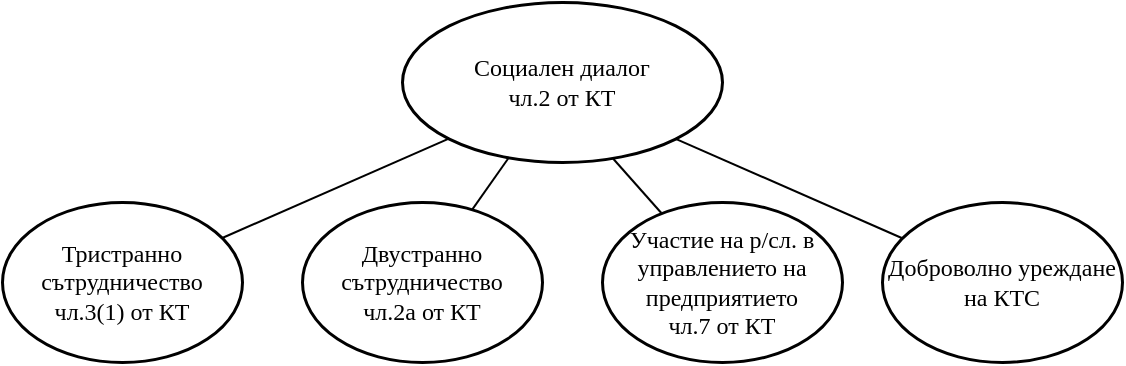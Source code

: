 <mxfile version="20.5.1" type="github" pages="3">
  <diagram id="OnhcADC_LUER88oLc82g" name="Фигура 1">
    <mxGraphModel dx="846" dy="549" grid="1" gridSize="10" guides="1" tooltips="1" connect="1" arrows="1" fold="1" page="1" pageScale="1" pageWidth="100" pageHeight="100" math="0" shadow="0">
      <root>
        <mxCell id="0" />
        <mxCell id="1" parent="0" />
        <mxCell id="Lxx5qLGzR1ERCBduek7a-1" value="&lt;div&gt;&lt;font face=&quot;Times New Roman&quot;&gt;Тристранно сътрудничество &lt;br&gt;&lt;/font&gt;&lt;/div&gt;&lt;div&gt;&lt;font face=&quot;Times New Roman&quot;&gt;чл.3(1) от КТ&lt;br&gt;&lt;/font&gt;&lt;/div&gt;" style="ellipse;whiteSpace=wrap;html=1;strokeWidth=1.5;" parent="1" vertex="1">
          <mxGeometry x="170" y="100" width="120" height="80" as="geometry" />
        </mxCell>
        <mxCell id="Lxx5qLGzR1ERCBduek7a-2" value="&lt;div&gt;&lt;font face=&quot;Times New Roman&quot;&gt;Двустранно сътрудничество &lt;br&gt;&lt;/font&gt;&lt;/div&gt;&lt;div&gt;&lt;font face=&quot;Times New Roman&quot;&gt;чл.2а от КТ&lt;br&gt;&lt;/font&gt;&lt;/div&gt;" style="ellipse;whiteSpace=wrap;html=1;strokeWidth=1.5;" parent="1" vertex="1">
          <mxGeometry x="320" y="100" width="120" height="80" as="geometry" />
        </mxCell>
        <mxCell id="Lxx5qLGzR1ERCBduek7a-3" style="rounded=0;orthogonalLoop=1;jettySize=auto;html=1;entryX=0.658;entryY=0.975;entryDx=0;entryDy=0;entryPerimeter=0;fontFamily=Times New Roman;endArrow=none;endFill=0;" parent="1" source="Lxx5qLGzR1ERCBduek7a-4" target="Lxx5qLGzR1ERCBduek7a-11" edge="1">
          <mxGeometry relative="1" as="geometry" />
        </mxCell>
        <mxCell id="Lxx5qLGzR1ERCBduek7a-4" value="&lt;div&gt;&lt;font face=&quot;Times New Roman&quot;&gt;Участие на р/сл. в управлението на предприятието&lt;/font&gt;&lt;/div&gt;&lt;div&gt;&lt;font face=&quot;Times New Roman&quot;&gt;чл.7 от КТ&lt;br&gt;&lt;/font&gt;&lt;/div&gt;" style="ellipse;whiteSpace=wrap;html=1;strokeWidth=1.5;" parent="1" vertex="1">
          <mxGeometry x="470" y="100" width="120" height="80" as="geometry" />
        </mxCell>
        <mxCell id="Lxx5qLGzR1ERCBduek7a-5" value="&lt;font face=&quot;Times New Roman&quot;&gt;Доброволно уреждане на КТС&lt;/font&gt;" style="ellipse;whiteSpace=wrap;html=1;strokeWidth=1.5;" parent="1" vertex="1">
          <mxGeometry x="610" y="100" width="120" height="80" as="geometry" />
        </mxCell>
        <mxCell id="Lxx5qLGzR1ERCBduek7a-6" style="rounded=0;orthogonalLoop=1;jettySize=auto;html=1;exitX=0;exitY=1;exitDx=0;exitDy=0;fontFamily=Times New Roman;endArrow=none;endFill=0;" parent="1" source="Lxx5qLGzR1ERCBduek7a-11" target="Lxx5qLGzR1ERCBduek7a-1" edge="1">
          <mxGeometry relative="1" as="geometry" />
        </mxCell>
        <mxCell id="Lxx5qLGzR1ERCBduek7a-7" style="rounded=0;orthogonalLoop=1;jettySize=auto;html=1;fontFamily=Times New Roman;exitX=0.333;exitY=0.975;exitDx=0;exitDy=0;startArrow=none;startFill=0;exitPerimeter=0;endArrow=none;endFill=0;" parent="1" source="Lxx5qLGzR1ERCBduek7a-11" target="Lxx5qLGzR1ERCBduek7a-2" edge="1">
          <mxGeometry relative="1" as="geometry">
            <mxPoint x="430" y="115" as="sourcePoint" />
          </mxGeometry>
        </mxCell>
        <mxCell id="Lxx5qLGzR1ERCBduek7a-8" style="edgeStyle=none;rounded=0;orthogonalLoop=1;jettySize=auto;html=1;exitX=1;exitY=1;exitDx=0;exitDy=0;fontFamily=Times New Roman;startArrow=none;startFill=0;endArrow=none;endFill=0;" parent="1" source="Lxx5qLGzR1ERCBduek7a-11" target="Lxx5qLGzR1ERCBduek7a-5" edge="1">
          <mxGeometry relative="1" as="geometry" />
        </mxCell>
        <mxCell id="Lxx5qLGzR1ERCBduek7a-9" style="edgeStyle=none;rounded=0;orthogonalLoop=1;jettySize=auto;html=1;exitX=0;exitY=0.5;exitDx=0;exitDy=0;fontFamily=Times New Roman;startArrow=none;startFill=0;endArrow=none;endFill=0;" parent="1" source="Lxx5qLGzR1ERCBduek7a-11" edge="1">
          <mxGeometry relative="1" as="geometry">
            <mxPoint x="420" y="40" as="targetPoint" />
          </mxGeometry>
        </mxCell>
        <mxCell id="Lxx5qLGzR1ERCBduek7a-10" style="edgeStyle=none;rounded=0;orthogonalLoop=1;jettySize=auto;html=1;fontFamily=Times New Roman;startArrow=none;startFill=0;endArrow=none;endFill=0;" parent="1" source="Lxx5qLGzR1ERCBduek7a-11" edge="1">
          <mxGeometry relative="1" as="geometry">
            <mxPoint x="410" y="40" as="targetPoint" />
          </mxGeometry>
        </mxCell>
        <mxCell id="Lxx5qLGzR1ERCBduek7a-11" value="&lt;div&gt;&lt;font face=&quot;Times New Roman&quot;&gt;Социален диалог&lt;/font&gt;&lt;/div&gt;&lt;div&gt;&lt;font face=&quot;Times New Roman&quot;&gt;чл.2 от КТ&lt;br&gt;&lt;/font&gt; &lt;/div&gt;" style="ellipse;whiteSpace=wrap;html=1;strokeWidth=1.5;fontFamily=Times New Roman;" parent="1" vertex="1">
          <mxGeometry x="370" width="160" height="80" as="geometry" />
        </mxCell>
      </root>
    </mxGraphModel>
  </diagram>
  <diagram id="Xx7sSOrR2XzjiXDBcTC3" name="Фигура 2">
    <mxGraphModel dx="757" dy="439" grid="1" gridSize="10" guides="1" tooltips="1" connect="1" arrows="1" fold="1" page="1" pageScale="1" pageWidth="850" pageHeight="1100" math="0" shadow="0">
      <root>
        <mxCell id="0" />
        <mxCell id="1" parent="0" />
        <mxCell id="NUNgj_yWfBi1Yf9tU7FG-2" value="&lt;font style=&quot;font-size: 10px;&quot; face=&quot;Times New Roman&quot;&gt;&lt;font style=&quot;font-size: 10px;&quot;&gt;Комисия по труд, социална и демографска политика към Народното събрание&lt;/font&gt;&lt;br&gt;&lt;/font&gt;" style="rounded=0;whiteSpace=wrap;html=1;strokeWidth=1.5;" parent="1" vertex="1">
          <mxGeometry x="100" y="135" width="190" height="60" as="geometry" />
        </mxCell>
        <mxCell id="NUNgj_yWfBi1Yf9tU7FG-3" value="&lt;p style=&quot;font-size: 10px;&quot;&gt;&lt;font style=&quot;font-size: 10px;&quot; face=&quot;Times New Roman&quot;&gt;Национален съвет по условията на труд &lt;/font&gt;&lt;/p&gt;" style="html=1;rounded=0;strokeWidth=1.5;spacing=3;spacingLeft=0;whiteSpace=wrap;" parent="1" vertex="1">
          <mxGeometry x="600" y="135" width="190" height="60" as="geometry" />
        </mxCell>
        <mxCell id="NUNgj_yWfBi1Yf9tU7FG-5" value="Регулация на работната сила" style="ellipse;whiteSpace=wrap;html=1;aspect=fixed;labelBackgroundColor=#ffffff;strokeWidth=1.5;fontFamily=Times New Roman;" parent="1" vertex="1">
          <mxGeometry x="390" y="230" width="110" height="110" as="geometry" />
        </mxCell>
        <mxCell id="NUNgj_yWfBi1Yf9tU7FG-10" value="&lt;div style=&quot;font-size: 10px;&quot;&gt;&lt;font style=&quot;font-size: 10px;&quot;&gt;Национален съвет&lt;/font&gt;&lt;/div&gt;&lt;div style=&quot;font-size: 10px;&quot;&gt;&lt;font style=&quot;font-size: 10px;&quot;&gt;&amp;nbsp;за тристранно сътрудничество&lt;/font&gt;&lt;/div&gt;" style="ellipse;whiteSpace=wrap;html=1;labelBackgroundColor=#ffffff;strokeWidth=1.5;fontFamily=Times New Roman;" parent="1" vertex="1">
          <mxGeometry x="375" y="120" width="140" height="90" as="geometry" />
        </mxCell>
        <mxCell id="NUNgj_yWfBi1Yf9tU7FG-13" value="&lt;div style=&quot;font-size: 10px;&quot;&gt;&lt;font style=&quot;font-size: 10px;&quot;&gt;Областен / Общински съвет &lt;br&gt;&lt;/font&gt;&lt;/div&gt;&lt;div style=&quot;font-size: 10px;&quot;&gt;&lt;font style=&quot;font-size: 10px;&quot;&gt;за тристранно&lt;/font&gt;&lt;/div&gt;&lt;div style=&quot;font-size: 10px;&quot;&gt;&lt;font style=&quot;font-size: 10px;&quot;&gt;сътрудничество&lt;br&gt;&lt;/font&gt;&lt;/div&gt;" style="ellipse;whiteSpace=wrap;html=1;labelBackgroundColor=#ffffff;strokeWidth=1.5;fontFamily=Times New Roman;" parent="1" vertex="1">
          <mxGeometry x="100" y="240" width="190" height="90" as="geometry" />
        </mxCell>
        <mxCell id="NUNgj_yWfBi1Yf9tU7FG-14" value="&lt;div style=&quot;font-size: 10px;&quot;&gt;&lt;font style=&quot;font-size: 10px;&quot;&gt;Отраслов/Браншов&lt;/font&gt;&lt;/div&gt;&lt;div style=&quot;font-size: 10px;&quot;&gt;&lt;font style=&quot;font-size: 10px;&quot;&gt;съвет за тристранно&lt;/font&gt;&lt;/div&gt;&lt;div style=&quot;font-size: 10px;&quot;&gt;&lt;font style=&quot;font-size: 10px;&quot;&gt;сътрудничество&lt;/font&gt;&lt;br&gt;&lt;/div&gt;" style="ellipse;whiteSpace=wrap;html=1;labelBackgroundColor=#ffffff;strokeWidth=1.5;fontFamily=Times New Roman;" parent="1" vertex="1">
          <mxGeometry x="600" y="240" width="190" height="90" as="geometry" />
        </mxCell>
        <mxCell id="NUNgj_yWfBi1Yf9tU7FG-15" value="&lt;div style=&quot;font-size: 10px;&quot;&gt;&lt;font style=&quot;font-size: 10px;&quot; face=&quot;Times New Roman&quot;&gt;Икономически и &lt;br&gt;&lt;/font&gt;&lt;/div&gt;&lt;div style=&quot;font-size: 10px;&quot;&gt;&lt;font style=&quot;font-size: 10px;&quot; face=&quot;Times New Roman&quot;&gt;&lt;font style=&quot;font-size: 10px;&quot;&gt;социален съвет&lt;/font&gt;&lt;br&gt;&lt;/font&gt;&lt;/div&gt;" style="rounded=0;whiteSpace=wrap;html=1;strokeWidth=1.5;" parent="1" vertex="1">
          <mxGeometry x="100" y="380" width="190" height="60" as="geometry" />
        </mxCell>
        <mxCell id="NUNgj_yWfBi1Yf9tU7FG-16" value="&lt;font style=&quot;font-size: 10px;&quot; face=&quot;Times New Roman&quot;&gt;&lt;font style=&quot;font-size: 10px;&quot;&gt;Комисия по труд, социална и демографска политика към Народното събрание&lt;/font&gt;&lt;br&gt;&lt;/font&gt;" style="rounded=0;whiteSpace=wrap;html=1;strokeWidth=1.5;" parent="1" vertex="1">
          <mxGeometry x="600" y="380" width="190" height="60" as="geometry" />
        </mxCell>
        <mxCell id="lIFegqCV4i_QUqWyxlsY-1" value="" style="endArrow=classic;html=1;rounded=0;strokeColor=#000000;strokeWidth=1.5;fontFamily=Times New Roman;fontColor=#FF0000;exitX=1;exitY=1;exitDx=0;exitDy=0;entryX=0;entryY=0;entryDx=0;entryDy=0;" parent="1" source="NUNgj_yWfBi1Yf9tU7FG-2" target="NUNgj_yWfBi1Yf9tU7FG-5" edge="1">
          <mxGeometry width="50" height="50" relative="1" as="geometry">
            <mxPoint x="390" y="310" as="sourcePoint" />
            <mxPoint x="410" y="250" as="targetPoint" />
          </mxGeometry>
        </mxCell>
        <mxCell id="lIFegqCV4i_QUqWyxlsY-2" value="" style="endArrow=classic;html=1;rounded=0;strokeColor=#000000;strokeWidth=1.5;fontFamily=Times New Roman;fontColor=#FF0000;entryX=0;entryY=0.5;entryDx=0;entryDy=0;exitX=1;exitY=0.5;exitDx=0;exitDy=0;" parent="1" source="NUNgj_yWfBi1Yf9tU7FG-13" target="NUNgj_yWfBi1Yf9tU7FG-5" edge="1">
          <mxGeometry width="50" height="50" relative="1" as="geometry">
            <mxPoint x="300" y="290" as="sourcePoint" />
            <mxPoint x="440" y="260" as="targetPoint" />
          </mxGeometry>
        </mxCell>
        <mxCell id="lIFegqCV4i_QUqWyxlsY-3" value="" style="endArrow=classic;html=1;rounded=0;strokeColor=#000000;strokeWidth=1.5;fontFamily=Times New Roman;fontColor=#FF0000;exitX=1;exitY=0;exitDx=0;exitDy=0;entryX=0;entryY=1;entryDx=0;entryDy=0;" parent="1" source="NUNgj_yWfBi1Yf9tU7FG-15" target="NUNgj_yWfBi1Yf9tU7FG-5" edge="1">
          <mxGeometry width="50" height="50" relative="1" as="geometry">
            <mxPoint x="390" y="310" as="sourcePoint" />
            <mxPoint x="440" y="260" as="targetPoint" />
          </mxGeometry>
        </mxCell>
        <mxCell id="lIFegqCV4i_QUqWyxlsY-4" value="" style="endArrow=classic;html=1;rounded=0;strokeColor=#000000;strokeWidth=1.5;fontFamily=Times New Roman;fontColor=#FF0000;exitX=0.5;exitY=0;exitDx=0;exitDy=0;entryX=0.5;entryY=1;entryDx=0;entryDy=0;" parent="1" source="AnRCAytWFfbyPVpovUW3-2" target="NUNgj_yWfBi1Yf9tU7FG-5" edge="1">
          <mxGeometry width="50" height="50" relative="1" as="geometry">
            <mxPoint x="320" y="430" as="sourcePoint" />
            <mxPoint x="440" y="260" as="targetPoint" />
          </mxGeometry>
        </mxCell>
        <mxCell id="lIFegqCV4i_QUqWyxlsY-5" value="" style="endArrow=classic;html=1;rounded=0;strokeColor=#000000;strokeWidth=1.5;fontFamily=Times New Roman;fontColor=#FF0000;entryX=1;entryY=1;entryDx=0;entryDy=0;exitX=0;exitY=0;exitDx=0;exitDy=0;" parent="1" source="NUNgj_yWfBi1Yf9tU7FG-16" target="NUNgj_yWfBi1Yf9tU7FG-5" edge="1">
          <mxGeometry width="50" height="50" relative="1" as="geometry">
            <mxPoint x="390" y="310" as="sourcePoint" />
            <mxPoint x="440" y="260" as="targetPoint" />
          </mxGeometry>
        </mxCell>
        <mxCell id="lIFegqCV4i_QUqWyxlsY-6" value="" style="endArrow=classic;html=1;rounded=0;strokeColor=#000000;strokeWidth=1.5;fontFamily=Times New Roman;fontColor=#FF0000;exitX=0;exitY=0.5;exitDx=0;exitDy=0;entryX=1;entryY=0.5;entryDx=0;entryDy=0;" parent="1" source="NUNgj_yWfBi1Yf9tU7FG-14" target="NUNgj_yWfBi1Yf9tU7FG-5" edge="1">
          <mxGeometry width="50" height="50" relative="1" as="geometry">
            <mxPoint x="390" y="310" as="sourcePoint" />
            <mxPoint x="440" y="260" as="targetPoint" />
          </mxGeometry>
        </mxCell>
        <mxCell id="lIFegqCV4i_QUqWyxlsY-7" value="" style="endArrow=classic;html=1;rounded=0;strokeColor=#000000;strokeWidth=1.5;fontFamily=Times New Roman;fontColor=#FF0000;exitX=0;exitY=1;exitDx=0;exitDy=0;entryX=1;entryY=0;entryDx=0;entryDy=0;" parent="1" source="NUNgj_yWfBi1Yf9tU7FG-3" target="NUNgj_yWfBi1Yf9tU7FG-5" edge="1">
          <mxGeometry width="50" height="50" relative="1" as="geometry">
            <mxPoint x="390" y="310" as="sourcePoint" />
            <mxPoint x="480" y="250" as="targetPoint" />
          </mxGeometry>
        </mxCell>
        <mxCell id="lIFegqCV4i_QUqWyxlsY-8" value="" style="endArrow=classic;html=1;rounded=0;strokeColor=#000000;strokeWidth=1.5;fontFamily=Times New Roman;fontColor=#FF0000;exitX=0.5;exitY=1;exitDx=0;exitDy=0;" parent="1" source="NUNgj_yWfBi1Yf9tU7FG-10" edge="1">
          <mxGeometry width="50" height="50" relative="1" as="geometry">
            <mxPoint x="460" y="210" as="sourcePoint" />
            <mxPoint x="445" y="230" as="targetPoint" />
          </mxGeometry>
        </mxCell>
        <mxCell id="AnRCAytWFfbyPVpovUW3-2" value="&lt;font style=&quot;font-size: 10px;&quot;&gt;Предприятие&lt;/font&gt;" style="ellipse;whiteSpace=wrap;html=1;labelBackgroundColor=#ffffff;strokeWidth=1.5;fontFamily=Times New Roman;dashed=1;" vertex="1" parent="1">
          <mxGeometry x="375" y="360" width="140" height="90" as="geometry" />
        </mxCell>
      </root>
    </mxGraphModel>
  </diagram>
  <diagram id="QwW2KpcObmFaktJAiRRp" name="Фигура 3">
    <mxGraphModel dx="946" dy="549" grid="1" gridSize="10" guides="1" tooltips="1" connect="1" arrows="1" fold="1" page="1" pageScale="1" pageWidth="850" pageHeight="1100" math="0" shadow="0">
      <root>
        <mxCell id="0" />
        <mxCell id="1" parent="0" />
        <mxCell id="A9bKyrjRJlpiytgId_qs-2" value="&lt;div&gt;Фактори на обкръжаващата среда&lt;/div&gt;" style="text;html=1;align=center;verticalAlign=middle;resizable=0;points=[];autosize=1;strokeColor=none;fillColor=none;fontFamily=Times New Roman;" parent="1" vertex="1">
          <mxGeometry x="485" y="70" width="200" height="30" as="geometry" />
        </mxCell>
        <mxCell id="A9bKyrjRJlpiytgId_qs-5" value="" style="edgeStyle=orthogonalEdgeStyle;rounded=0;orthogonalLoop=1;jettySize=auto;html=1;fontFamily=Times New Roman;" parent="1" source="A9bKyrjRJlpiytgId_qs-3" target="A9bKyrjRJlpiytgId_qs-4" edge="1">
          <mxGeometry relative="1" as="geometry" />
        </mxCell>
        <mxCell id="A9bKyrjRJlpiytgId_qs-3" value="&lt;div&gt;Субект ТСД (ТС)&lt;/div&gt;&lt;div&gt;чл.3 (л) от КТ&lt;br&gt;&lt;/div&gt;" style="ellipse;whiteSpace=wrap;html=1;labelBackgroundColor=#ffffff;strokeWidth=1.5;fontFamily=Times New Roman;" parent="1" vertex="1">
          <mxGeometry x="205" y="120" width="120" height="80" as="geometry" />
        </mxCell>
        <mxCell id="A9bKyrjRJlpiytgId_qs-4" value="&lt;div&gt;Обект работна &lt;br&gt;&lt;/div&gt;&lt;div&gt;сила&lt;br&gt;&lt;/div&gt;" style="ellipse;whiteSpace=wrap;html=1;labelBackgroundColor=#ffffff;strokeWidth=1.5;fontFamily=Times New Roman;" parent="1" vertex="1">
          <mxGeometry x="525" y="120" width="120" height="80" as="geometry" />
        </mxCell>
        <mxCell id="A9bKyrjRJlpiytgId_qs-7" value="чл.2 от КТ" style="text;html=1;align=center;verticalAlign=middle;resizable=0;points=[];autosize=1;strokeColor=none;fillColor=none;fontFamily=Times New Roman;rotation=0;" parent="1" vertex="1">
          <mxGeometry x="385" y="125" width="80" height="30" as="geometry" />
        </mxCell>
        <mxCell id="A9bKyrjRJlpiytgId_qs-8" value="" style="endArrow=classic;html=1;rounded=0;fontFamily=Times New Roman;" parent="1" edge="1">
          <mxGeometry width="50" height="50" relative="1" as="geometry">
            <mxPoint x="150" y="160" as="sourcePoint" />
            <mxPoint x="205" y="160" as="targetPoint" />
          </mxGeometry>
        </mxCell>
        <mxCell id="A9bKyrjRJlpiytgId_qs-10" value="" style="endArrow=classic;html=1;rounded=0;fontFamily=Times New Roman;" parent="1" edge="1">
          <mxGeometry width="50" height="50" relative="1" as="geometry">
            <mxPoint x="645" y="159.5" as="sourcePoint" />
            <mxPoint x="700" y="159.5" as="targetPoint" />
          </mxGeometry>
        </mxCell>
        <mxCell id="A9bKyrjRJlpiytgId_qs-12" value="" style="endArrow=none;html=1;rounded=0;fontFamily=Times New Roman;strokeWidth=1.5;strokeColor=#FF0000;" parent="1" edge="1">
          <mxGeometry width="50" height="50" relative="1" as="geometry">
            <mxPoint x="160" y="220" as="sourcePoint" />
            <mxPoint x="680" y="220" as="targetPoint" />
          </mxGeometry>
        </mxCell>
        <mxCell id="A9bKyrjRJlpiytgId_qs-13" value="&lt;div&gt;Обратна връзка&lt;/div&gt;&lt;div&gt;Оценка на ефективността / KPI / &lt;br&gt;&lt;/div&gt;" style="text;html=1;align=center;verticalAlign=middle;resizable=0;points=[];autosize=1;strokeColor=none;fillColor=none;fontFamily=Times New Roman;" parent="1" vertex="1">
          <mxGeometry x="330" y="180" width="190" height="40" as="geometry" />
        </mxCell>
        <mxCell id="A9bKyrjRJlpiytgId_qs-14" value="" style="endArrow=classic;html=1;rounded=0;fontFamily=Times New Roman;strokeWidth=1.5;strokeColor=#FF0000;entryX=0.7;entryY=1.05;entryDx=0;entryDy=0;entryPerimeter=0;" parent="1" edge="1" target="A9bKyrjRJlpiytgId_qs-16">
          <mxGeometry width="50" height="50" relative="1" as="geometry">
            <mxPoint x="160" y="220" as="sourcePoint" />
            <mxPoint x="230" y="330" as="targetPoint" />
            <Array as="points">
              <mxPoint x="160" y="190" />
            </Array>
          </mxGeometry>
        </mxCell>
        <mxCell id="A9bKyrjRJlpiytgId_qs-15" value="" style="endArrow=none;html=1;rounded=0;fontFamily=Times New Roman;fontColor=#FF0000;strokeColor=#FF0000;strokeWidth=1.5;" parent="1" edge="1">
          <mxGeometry width="50" height="50" relative="1" as="geometry">
            <mxPoint x="680" y="220" as="sourcePoint" />
            <mxPoint x="680" y="160" as="targetPoint" />
          </mxGeometry>
        </mxCell>
        <mxCell id="A9bKyrjRJlpiytgId_qs-16" value="&lt;div&gt;Цели&lt;/div&gt;&lt;div&gt;Вход&lt;/div&gt;" style="text;html=1;align=center;verticalAlign=middle;resizable=0;points=[];autosize=1;strokeColor=none;fillColor=none;fontFamily=Times New Roman;" parent="1" vertex="1">
          <mxGeometry x="125" y="120" width="50" height="40" as="geometry" />
        </mxCell>
        <mxCell id="A9bKyrjRJlpiytgId_qs-17" value="Изход" style="text;html=1;align=center;verticalAlign=middle;resizable=0;points=[];autosize=1;strokeColor=none;fillColor=none;fontFamily=Times New Roman;" parent="1" vertex="1">
          <mxGeometry x="660" y="125" width="50" height="30" as="geometry" />
        </mxCell>
        <mxCell id="A9bKyrjRJlpiytgId_qs-20" value="" style="endArrow=classic;html=1;rounded=0;fontFamily=Times New Roman;exitX=0.5;exitY=1.2;exitDx=0;exitDy=0;exitPerimeter=0;entryX=0.5;entryY=0;entryDx=0;entryDy=0;strokeWidth=1.5;strokeColor=#FF0000;" parent="1" source="A9bKyrjRJlpiytgId_qs-2" target="A9bKyrjRJlpiytgId_qs-4" edge="1">
          <mxGeometry width="50" height="50" relative="1" as="geometry">
            <mxPoint x="560" y="125" as="sourcePoint" />
            <mxPoint x="710" y="80" as="targetPoint" />
          </mxGeometry>
        </mxCell>
        <mxCell id="A9bKyrjRJlpiytgId_qs-21" value="" style="endArrow=classic;html=1;rounded=0;fontFamily=Times New Roman;entryX=1;entryY=0;entryDx=0;entryDy=0;exitX=0;exitY=0;exitDx=0;exitDy=0;strokeWidth=1.5;strokeColor=#FF0000;" parent="1" source="A9bKyrjRJlpiytgId_qs-4" target="A9bKyrjRJlpiytgId_qs-3" edge="1">
          <mxGeometry width="50" height="50" relative="1" as="geometry">
            <mxPoint x="390" y="310" as="sourcePoint" />
            <mxPoint x="440" y="260" as="targetPoint" />
          </mxGeometry>
        </mxCell>
      </root>
    </mxGraphModel>
  </diagram>
</mxfile>
